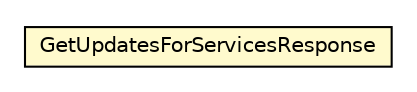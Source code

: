 #!/usr/local/bin/dot
#
# Class diagram 
# Generated by UMLGraph version R5_6-24-gf6e263 (http://www.umlgraph.org/)
#

digraph G {
	edge [fontname="Helvetica",fontsize=10,labelfontname="Helvetica",labelfontsize=10];
	node [fontname="Helvetica",fontsize=10,shape=plaintext];
	nodesep=0.25;
	ranksep=0.5;
	// org.universAAL.tools.ucc.commerce.ustore.tools.GetUpdatesForServicesResponse
	c4176392 [label=<<table title="org.universAAL.tools.ucc.commerce.ustore.tools.GetUpdatesForServicesResponse" border="0" cellborder="1" cellspacing="0" cellpadding="2" port="p" bgcolor="lemonChiffon" href="./GetUpdatesForServicesResponse.html">
		<tr><td><table border="0" cellspacing="0" cellpadding="1">
<tr><td align="center" balign="center"> GetUpdatesForServicesResponse </td></tr>
		</table></td></tr>
		</table>>, URL="./GetUpdatesForServicesResponse.html", fontname="Helvetica", fontcolor="black", fontsize=10.0];
}

